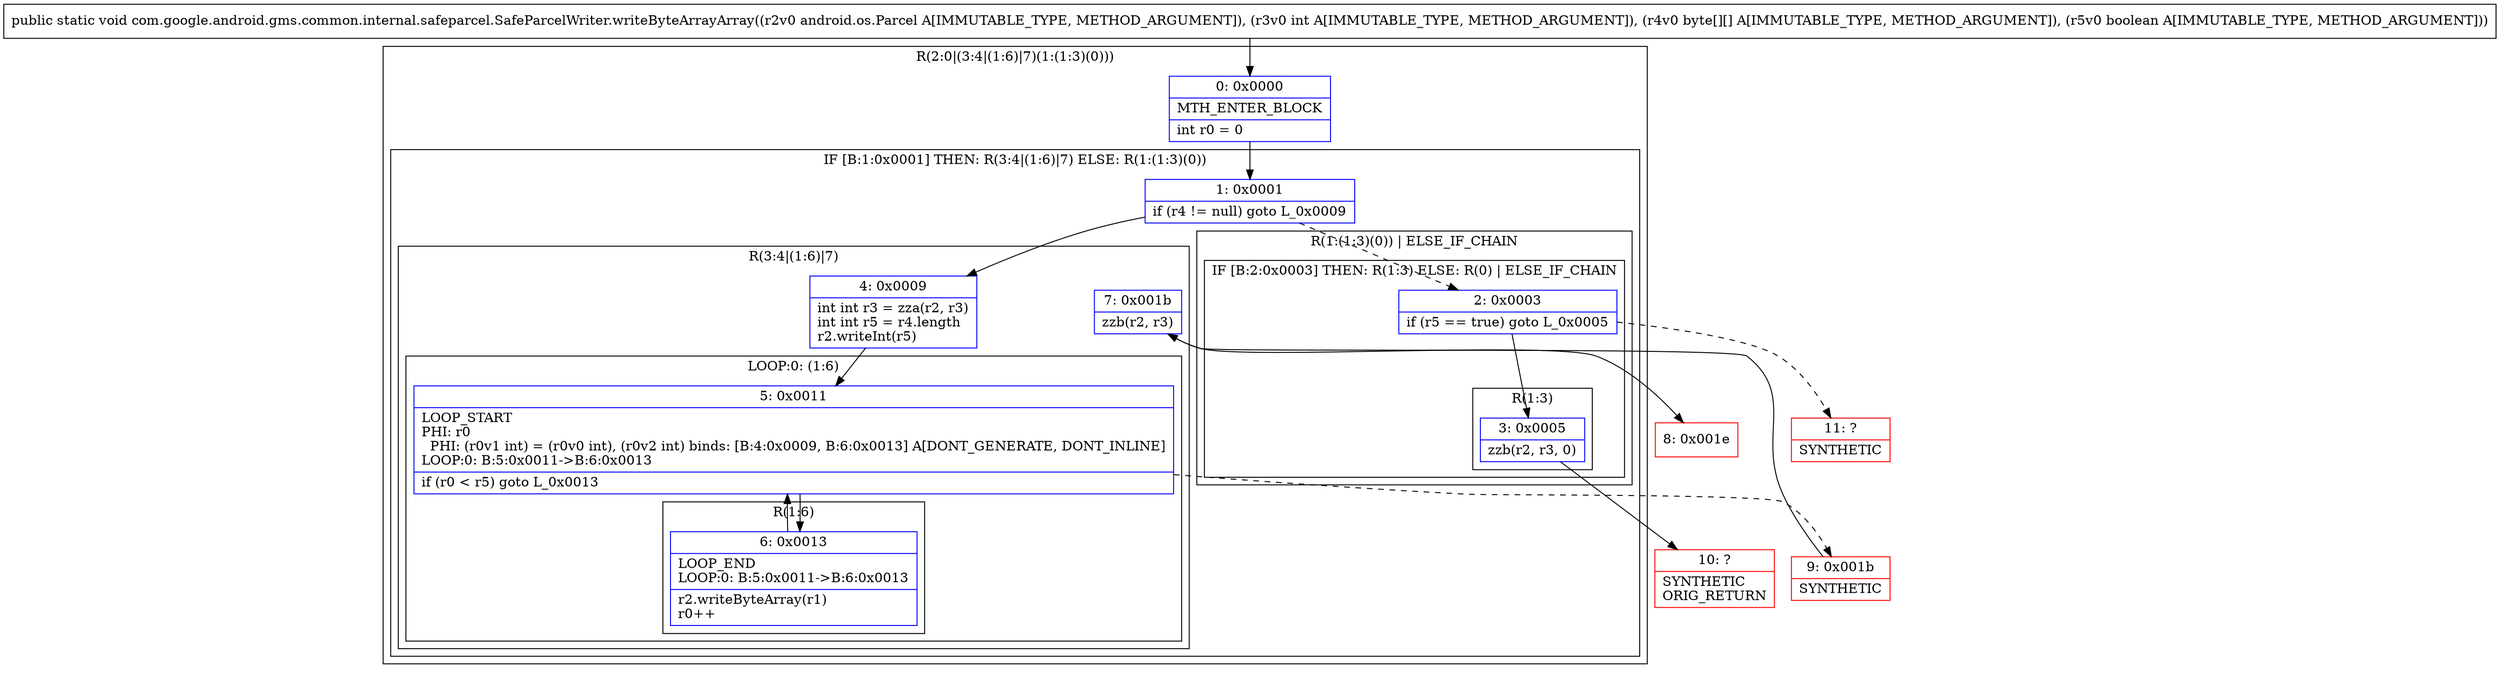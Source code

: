 digraph "CFG forcom.google.android.gms.common.internal.safeparcel.SafeParcelWriter.writeByteArrayArray(Landroid\/os\/Parcel;I[[BZ)V" {
subgraph cluster_Region_1918319775 {
label = "R(2:0|(3:4|(1:6)|7)(1:(1:3)(0)))";
node [shape=record,color=blue];
Node_0 [shape=record,label="{0\:\ 0x0000|MTH_ENTER_BLOCK\l|int r0 = 0\l}"];
subgraph cluster_IfRegion_770620761 {
label = "IF [B:1:0x0001] THEN: R(3:4|(1:6)|7) ELSE: R(1:(1:3)(0))";
node [shape=record,color=blue];
Node_1 [shape=record,label="{1\:\ 0x0001|if (r4 != null) goto L_0x0009\l}"];
subgraph cluster_Region_2101152324 {
label = "R(3:4|(1:6)|7)";
node [shape=record,color=blue];
Node_4 [shape=record,label="{4\:\ 0x0009|int int r3 = zza(r2, r3)\lint int r5 = r4.length\lr2.writeInt(r5)\l}"];
subgraph cluster_LoopRegion_281036589 {
label = "LOOP:0: (1:6)";
node [shape=record,color=blue];
Node_5 [shape=record,label="{5\:\ 0x0011|LOOP_START\lPHI: r0 \l  PHI: (r0v1 int) = (r0v0 int), (r0v2 int) binds: [B:4:0x0009, B:6:0x0013] A[DONT_GENERATE, DONT_INLINE]\lLOOP:0: B:5:0x0011\-\>B:6:0x0013\l|if (r0 \< r5) goto L_0x0013\l}"];
subgraph cluster_Region_1222321163 {
label = "R(1:6)";
node [shape=record,color=blue];
Node_6 [shape=record,label="{6\:\ 0x0013|LOOP_END\lLOOP:0: B:5:0x0011\-\>B:6:0x0013\l|r2.writeByteArray(r1)\lr0++\l}"];
}
}
Node_7 [shape=record,label="{7\:\ 0x001b|zzb(r2, r3)\l}"];
}
subgraph cluster_Region_1636136502 {
label = "R(1:(1:3)(0)) | ELSE_IF_CHAIN\l";
node [shape=record,color=blue];
subgraph cluster_IfRegion_1558418463 {
label = "IF [B:2:0x0003] THEN: R(1:3) ELSE: R(0) | ELSE_IF_CHAIN\l";
node [shape=record,color=blue];
Node_2 [shape=record,label="{2\:\ 0x0003|if (r5 == true) goto L_0x0005\l}"];
subgraph cluster_Region_79691439 {
label = "R(1:3)";
node [shape=record,color=blue];
Node_3 [shape=record,label="{3\:\ 0x0005|zzb(r2, r3, 0)\l}"];
}
subgraph cluster_Region_383006778 {
label = "R(0)";
node [shape=record,color=blue];
}
}
}
}
}
Node_8 [shape=record,color=red,label="{8\:\ 0x001e}"];
Node_9 [shape=record,color=red,label="{9\:\ 0x001b|SYNTHETIC\l}"];
Node_10 [shape=record,color=red,label="{10\:\ ?|SYNTHETIC\lORIG_RETURN\l}"];
Node_11 [shape=record,color=red,label="{11\:\ ?|SYNTHETIC\l}"];
MethodNode[shape=record,label="{public static void com.google.android.gms.common.internal.safeparcel.SafeParcelWriter.writeByteArrayArray((r2v0 android.os.Parcel A[IMMUTABLE_TYPE, METHOD_ARGUMENT]), (r3v0 int A[IMMUTABLE_TYPE, METHOD_ARGUMENT]), (r4v0 byte[][] A[IMMUTABLE_TYPE, METHOD_ARGUMENT]), (r5v0 boolean A[IMMUTABLE_TYPE, METHOD_ARGUMENT])) }"];
MethodNode -> Node_0;
Node_0 -> Node_1;
Node_1 -> Node_2[style=dashed];
Node_1 -> Node_4;
Node_4 -> Node_5;
Node_5 -> Node_6;
Node_5 -> Node_9[style=dashed];
Node_6 -> Node_5;
Node_7 -> Node_8;
Node_2 -> Node_3;
Node_2 -> Node_11[style=dashed];
Node_3 -> Node_10;
Node_9 -> Node_7;
}

